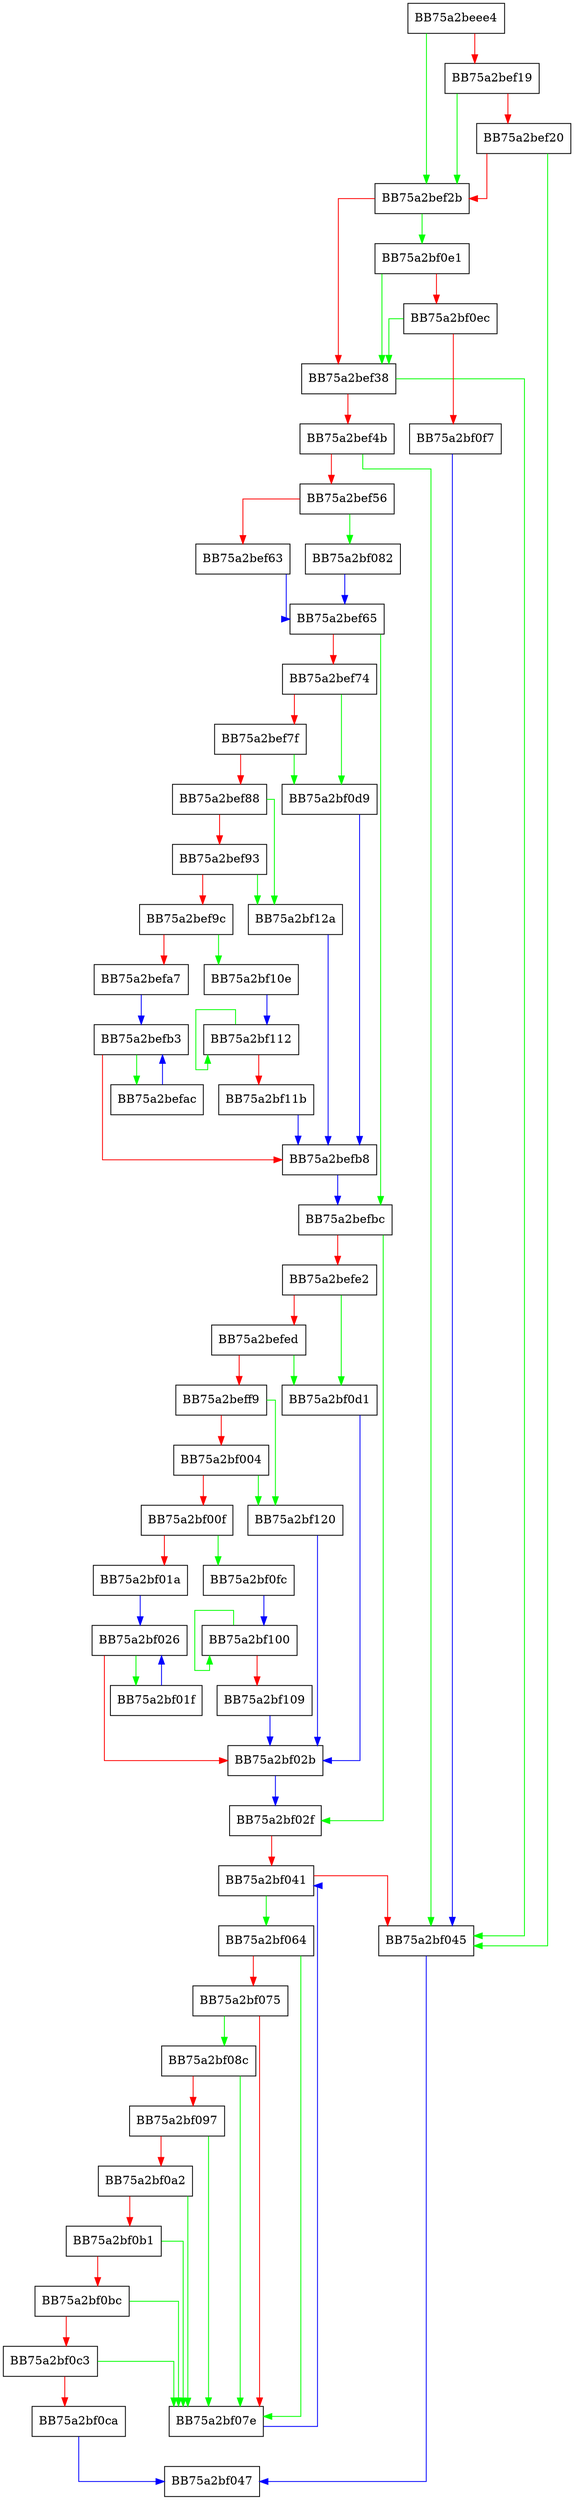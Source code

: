 digraph CheckFiredCache {
  node [shape="box"];
  graph [splines=ortho];
  BB75a2beee4 -> BB75a2bef2b [color="green"];
  BB75a2beee4 -> BB75a2bef19 [color="red"];
  BB75a2bef19 -> BB75a2bef2b [color="green"];
  BB75a2bef19 -> BB75a2bef20 [color="red"];
  BB75a2bef20 -> BB75a2bf045 [color="green"];
  BB75a2bef20 -> BB75a2bef2b [color="red"];
  BB75a2bef2b -> BB75a2bf0e1 [color="green"];
  BB75a2bef2b -> BB75a2bef38 [color="red"];
  BB75a2bef38 -> BB75a2bf045 [color="green"];
  BB75a2bef38 -> BB75a2bef4b [color="red"];
  BB75a2bef4b -> BB75a2bf045 [color="green"];
  BB75a2bef4b -> BB75a2bef56 [color="red"];
  BB75a2bef56 -> BB75a2bf082 [color="green"];
  BB75a2bef56 -> BB75a2bef63 [color="red"];
  BB75a2bef63 -> BB75a2bef65 [color="blue"];
  BB75a2bef65 -> BB75a2befbc [color="green"];
  BB75a2bef65 -> BB75a2bef74 [color="red"];
  BB75a2bef74 -> BB75a2bf0d9 [color="green"];
  BB75a2bef74 -> BB75a2bef7f [color="red"];
  BB75a2bef7f -> BB75a2bf0d9 [color="green"];
  BB75a2bef7f -> BB75a2bef88 [color="red"];
  BB75a2bef88 -> BB75a2bf12a [color="green"];
  BB75a2bef88 -> BB75a2bef93 [color="red"];
  BB75a2bef93 -> BB75a2bf12a [color="green"];
  BB75a2bef93 -> BB75a2bef9c [color="red"];
  BB75a2bef9c -> BB75a2bf10e [color="green"];
  BB75a2bef9c -> BB75a2befa7 [color="red"];
  BB75a2befa7 -> BB75a2befb3 [color="blue"];
  BB75a2befac -> BB75a2befb3 [color="blue"];
  BB75a2befb3 -> BB75a2befac [color="green"];
  BB75a2befb3 -> BB75a2befb8 [color="red"];
  BB75a2befb8 -> BB75a2befbc [color="blue"];
  BB75a2befbc -> BB75a2bf02f [color="green"];
  BB75a2befbc -> BB75a2befe2 [color="red"];
  BB75a2befe2 -> BB75a2bf0d1 [color="green"];
  BB75a2befe2 -> BB75a2befed [color="red"];
  BB75a2befed -> BB75a2bf0d1 [color="green"];
  BB75a2befed -> BB75a2beff9 [color="red"];
  BB75a2beff9 -> BB75a2bf120 [color="green"];
  BB75a2beff9 -> BB75a2bf004 [color="red"];
  BB75a2bf004 -> BB75a2bf120 [color="green"];
  BB75a2bf004 -> BB75a2bf00f [color="red"];
  BB75a2bf00f -> BB75a2bf0fc [color="green"];
  BB75a2bf00f -> BB75a2bf01a [color="red"];
  BB75a2bf01a -> BB75a2bf026 [color="blue"];
  BB75a2bf01f -> BB75a2bf026 [color="blue"];
  BB75a2bf026 -> BB75a2bf01f [color="green"];
  BB75a2bf026 -> BB75a2bf02b [color="red"];
  BB75a2bf02b -> BB75a2bf02f [color="blue"];
  BB75a2bf02f -> BB75a2bf041 [color="red"];
  BB75a2bf041 -> BB75a2bf064 [color="green"];
  BB75a2bf041 -> BB75a2bf045 [color="red"];
  BB75a2bf045 -> BB75a2bf047 [color="blue"];
  BB75a2bf064 -> BB75a2bf07e [color="green"];
  BB75a2bf064 -> BB75a2bf075 [color="red"];
  BB75a2bf075 -> BB75a2bf08c [color="green"];
  BB75a2bf075 -> BB75a2bf07e [color="red"];
  BB75a2bf07e -> BB75a2bf041 [color="blue"];
  BB75a2bf082 -> BB75a2bef65 [color="blue"];
  BB75a2bf08c -> BB75a2bf07e [color="green"];
  BB75a2bf08c -> BB75a2bf097 [color="red"];
  BB75a2bf097 -> BB75a2bf07e [color="green"];
  BB75a2bf097 -> BB75a2bf0a2 [color="red"];
  BB75a2bf0a2 -> BB75a2bf07e [color="green"];
  BB75a2bf0a2 -> BB75a2bf0b1 [color="red"];
  BB75a2bf0b1 -> BB75a2bf07e [color="green"];
  BB75a2bf0b1 -> BB75a2bf0bc [color="red"];
  BB75a2bf0bc -> BB75a2bf07e [color="green"];
  BB75a2bf0bc -> BB75a2bf0c3 [color="red"];
  BB75a2bf0c3 -> BB75a2bf07e [color="green"];
  BB75a2bf0c3 -> BB75a2bf0ca [color="red"];
  BB75a2bf0ca -> BB75a2bf047 [color="blue"];
  BB75a2bf0d1 -> BB75a2bf02b [color="blue"];
  BB75a2bf0d9 -> BB75a2befb8 [color="blue"];
  BB75a2bf0e1 -> BB75a2bef38 [color="green"];
  BB75a2bf0e1 -> BB75a2bf0ec [color="red"];
  BB75a2bf0ec -> BB75a2bef38 [color="green"];
  BB75a2bf0ec -> BB75a2bf0f7 [color="red"];
  BB75a2bf0f7 -> BB75a2bf045 [color="blue"];
  BB75a2bf0fc -> BB75a2bf100 [color="blue"];
  BB75a2bf100 -> BB75a2bf100 [color="green"];
  BB75a2bf100 -> BB75a2bf109 [color="red"];
  BB75a2bf109 -> BB75a2bf02b [color="blue"];
  BB75a2bf10e -> BB75a2bf112 [color="blue"];
  BB75a2bf112 -> BB75a2bf112 [color="green"];
  BB75a2bf112 -> BB75a2bf11b [color="red"];
  BB75a2bf11b -> BB75a2befb8 [color="blue"];
  BB75a2bf120 -> BB75a2bf02b [color="blue"];
  BB75a2bf12a -> BB75a2befb8 [color="blue"];
}